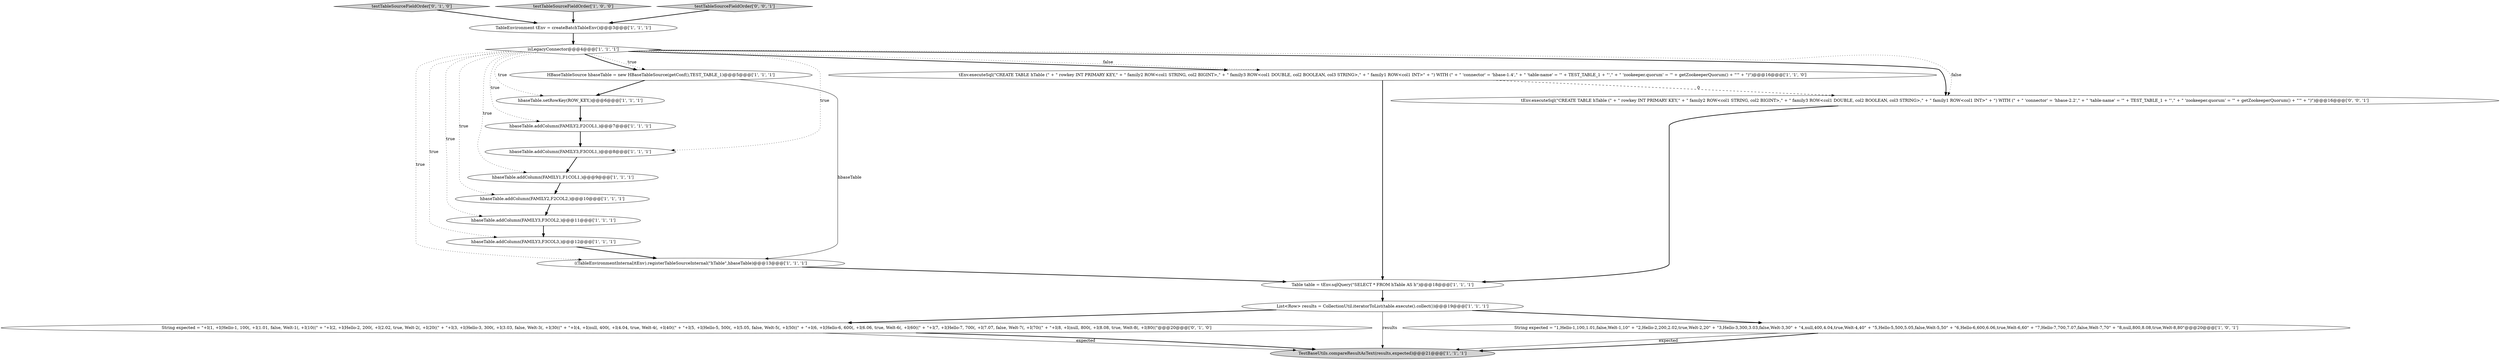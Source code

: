 digraph {
0 [style = filled, label = "hbaseTable.addColumn(FAMILY2,F2COL1,)@@@7@@@['1', '1', '1']", fillcolor = white, shape = ellipse image = "AAA0AAABBB1BBB"];
3 [style = filled, label = "isLegacyConnector@@@4@@@['1', '1', '1']", fillcolor = white, shape = diamond image = "AAA0AAABBB1BBB"];
17 [style = filled, label = "String expected = \"+I(1, +I(Hello-1, 100(, +I(1.01, false, Welt-1(, +I(10((\" + \"+I(2, +I(Hello-2, 200(, +I(2.02, true, Welt-2(, +I(20((\" + \"+I(3, +I(Hello-3, 300(, +I(3.03, false, Welt-3(, +I(30((\" + \"+I(4, +I(null, 400(, +I(4.04, true, Welt-4(, +I(40((\" + \"+I(5, +I(Hello-5, 500(, +I(5.05, false, Welt-5(, +I(50((\" + \"+I(6, +I(Hello-6, 600(, +I(6.06, true, Welt-6(, +I(60((\" + \"+I(7, +I(Hello-7, 700(, +I(7.07, false, Welt-7(, +I(70((\" + \"+I(8, +I(null, 800(, +I(8.08, true, Welt-8(, +I(80((\"@@@20@@@['0', '1', '0']", fillcolor = white, shape = ellipse image = "AAA0AAABBB2BBB"];
5 [style = filled, label = "Table table = tEnv.sqlQuery(\"SELECT * FROM hTable AS h\")@@@18@@@['1', '1', '1']", fillcolor = white, shape = ellipse image = "AAA0AAABBB1BBB"];
6 [style = filled, label = "hbaseTable.addColumn(FAMILY1,F1COL1,)@@@9@@@['1', '1', '1']", fillcolor = white, shape = ellipse image = "AAA0AAABBB1BBB"];
2 [style = filled, label = "hbaseTable.addColumn(FAMILY3,F3COL2,)@@@11@@@['1', '1', '1']", fillcolor = white, shape = ellipse image = "AAA0AAABBB1BBB"];
18 [style = filled, label = "testTableSourceFieldOrder['0', '1', '0']", fillcolor = lightgray, shape = diamond image = "AAA0AAABBB2BBB"];
7 [style = filled, label = "hbaseTable.addColumn(FAMILY3,F3COL1,)@@@8@@@['1', '1', '1']", fillcolor = white, shape = ellipse image = "AAA0AAABBB1BBB"];
14 [style = filled, label = "hbaseTable.addColumn(FAMILY2,F2COL2,)@@@10@@@['1', '1', '1']", fillcolor = white, shape = ellipse image = "AAA0AAABBB1BBB"];
11 [style = filled, label = "hbaseTable.setRowKey(ROW_KEY,)@@@6@@@['1', '1', '1']", fillcolor = white, shape = ellipse image = "AAA0AAABBB1BBB"];
10 [style = filled, label = "((TableEnvironmentInternal)tEnv).registerTableSourceInternal(\"hTable\",hbaseTable)@@@13@@@['1', '1', '1']", fillcolor = white, shape = ellipse image = "AAA0AAABBB1BBB"];
12 [style = filled, label = "tEnv.executeSql(\"CREATE TABLE hTable (\" + \" rowkey INT PRIMARY KEY,\" + \" family2 ROW<col1 STRING, col2 BIGINT>,\" + \" family3 ROW<col1 DOUBLE, col2 BOOLEAN, col3 STRING>,\" + \" family1 ROW<col1 INT>\" + \") WITH (\" + \" 'connector' = 'hbase-1.4',\" + \" 'table-name' = '\" + TEST_TABLE_1 + \"',\" + \" 'zookeeper.quorum' = '\" + getZookeeperQuorum() + \"'\" + \")\")@@@16@@@['1', '1', '0']", fillcolor = white, shape = ellipse image = "AAA0AAABBB1BBB"];
8 [style = filled, label = "List<Row> results = CollectionUtil.iteratorToList(table.execute().collect())@@@19@@@['1', '1', '1']", fillcolor = white, shape = ellipse image = "AAA0AAABBB1BBB"];
1 [style = filled, label = "TableEnvironment tEnv = createBatchTableEnv()@@@3@@@['1', '1', '1']", fillcolor = white, shape = ellipse image = "AAA0AAABBB1BBB"];
15 [style = filled, label = "hbaseTable.addColumn(FAMILY3,F3COL3,)@@@12@@@['1', '1', '1']", fillcolor = white, shape = ellipse image = "AAA0AAABBB1BBB"];
19 [style = filled, label = "tEnv.executeSql(\"CREATE TABLE hTable (\" + \" rowkey INT PRIMARY KEY,\" + \" family2 ROW<col1 STRING, col2 BIGINT>,\" + \" family3 ROW<col1 DOUBLE, col2 BOOLEAN, col3 STRING>,\" + \" family1 ROW<col1 INT>\" + \") WITH (\" + \" 'connector' = 'hbase-2.2',\" + \" 'table-name' = '\" + TEST_TABLE_1 + \"',\" + \" 'zookeeper.quorum' = '\" + getZookeeperQuorum() + \"'\" + \")\")@@@16@@@['0', '0', '1']", fillcolor = white, shape = ellipse image = "AAA0AAABBB3BBB"];
4 [style = filled, label = "testTableSourceFieldOrder['1', '0', '0']", fillcolor = lightgray, shape = diamond image = "AAA0AAABBB1BBB"];
13 [style = filled, label = "HBaseTableSource hbaseTable = new HBaseTableSource(getConf(),TEST_TABLE_1)@@@5@@@['1', '1', '1']", fillcolor = white, shape = ellipse image = "AAA0AAABBB1BBB"];
20 [style = filled, label = "testTableSourceFieldOrder['0', '0', '1']", fillcolor = lightgray, shape = diamond image = "AAA0AAABBB3BBB"];
9 [style = filled, label = "String expected = \"1,Hello-1,100,1.01,false,Welt-1,10\" + \"2,Hello-2,200,2.02,true,Welt-2,20\" + \"3,Hello-3,300,3.03,false,Welt-3,30\" + \"4,null,400,4.04,true,Welt-4,40\" + \"5,Hello-5,500,5.05,false,Welt-5,50\" + \"6,Hello-6,600,6.06,true,Welt-6,60\" + \"7,Hello-7,700,7.07,false,Welt-7,70\" + \"8,null,800,8.08,true,Welt-8,80\"@@@20@@@['1', '0', '1']", fillcolor = white, shape = ellipse image = "AAA0AAABBB1BBB"];
16 [style = filled, label = "TestBaseUtils.compareResultAsText(results,expected)@@@21@@@['1', '1', '1']", fillcolor = lightgray, shape = ellipse image = "AAA0AAABBB1BBB"];
3->11 [style = dotted, label="true"];
5->8 [style = bold, label=""];
15->10 [style = bold, label=""];
3->7 [style = dotted, label="true"];
12->5 [style = bold, label=""];
3->10 [style = dotted, label="true"];
1->3 [style = bold, label=""];
9->16 [style = solid, label="expected"];
3->12 [style = bold, label=""];
20->1 [style = bold, label=""];
3->6 [style = dotted, label="true"];
13->11 [style = bold, label=""];
9->16 [style = bold, label=""];
3->14 [style = dotted, label="true"];
0->7 [style = bold, label=""];
3->12 [style = dotted, label="false"];
6->14 [style = bold, label=""];
8->17 [style = bold, label=""];
19->5 [style = bold, label=""];
11->0 [style = bold, label=""];
8->16 [style = solid, label="results"];
10->5 [style = bold, label=""];
12->19 [style = dashed, label="0"];
18->1 [style = bold, label=""];
3->19 [style = bold, label=""];
17->16 [style = solid, label="expected"];
3->15 [style = dotted, label="true"];
3->19 [style = dotted, label="false"];
2->15 [style = bold, label=""];
7->6 [style = bold, label=""];
8->9 [style = bold, label=""];
3->0 [style = dotted, label="true"];
3->13 [style = bold, label=""];
13->10 [style = solid, label="hbaseTable"];
14->2 [style = bold, label=""];
4->1 [style = bold, label=""];
17->16 [style = bold, label=""];
3->13 [style = dotted, label="true"];
3->2 [style = dotted, label="true"];
}
